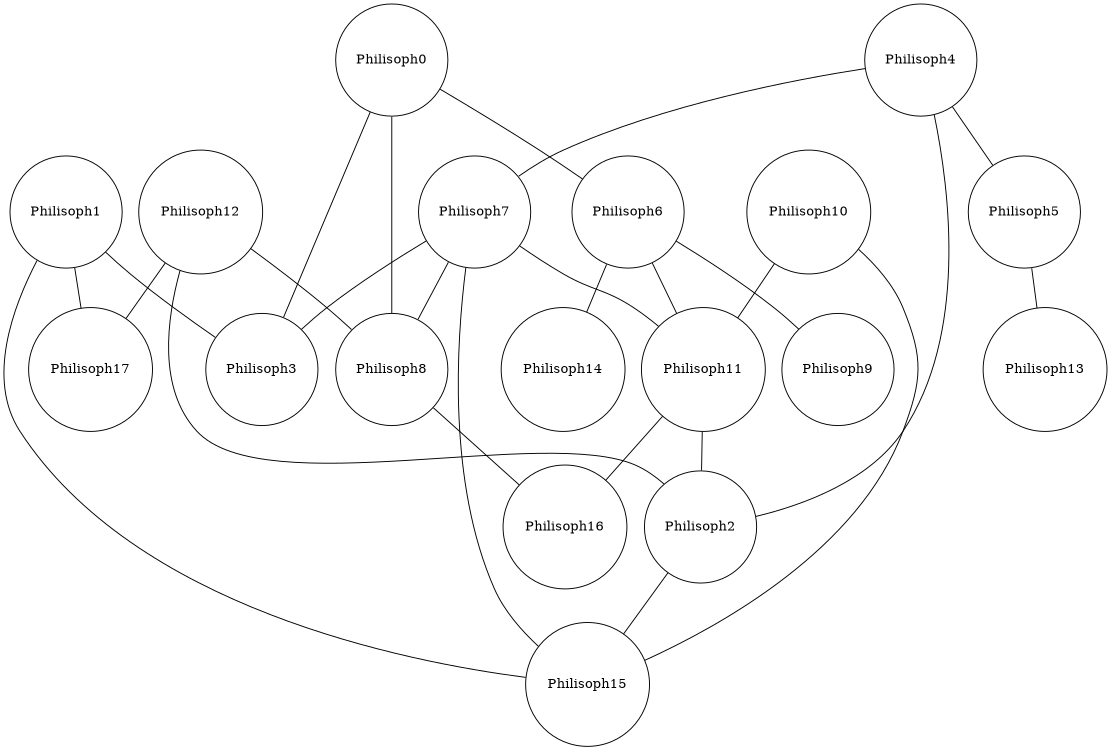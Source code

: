 graph ClusterNodes {
		graph [ dpi = 600 ]; 
		rankdir=UD;
		size="8,5";
		node [shape = circle];
	Philisoph0 -- Philisoph8
	Philisoph0 -- Philisoph6
	Philisoph0 -- Philisoph3
	Philisoph1 -- Philisoph3
	Philisoph1 -- Philisoph15
	Philisoph1 -- Philisoph17
	Philisoph10 -- Philisoph15
	Philisoph10 -- Philisoph11
	Philisoph12 -- Philisoph2
	Philisoph12 -- Philisoph17
	Philisoph12 -- Philisoph8
	Philisoph4 -- Philisoph7
	Philisoph4 -- Philisoph2
	Philisoph4 -- Philisoph5
	Philisoph5 -- Philisoph13
	Philisoph6 -- Philisoph14
	Philisoph6 -- Philisoph9
	Philisoph6 -- Philisoph11
	Philisoph7 -- Philisoph15
	Philisoph7 -- Philisoph3
	Philisoph7 -- Philisoph11
	Philisoph7 -- Philisoph8
	Philisoph11 -- Philisoph16
	Philisoph11 -- Philisoph2
	Philisoph2 -- Philisoph15
	Philisoph8 -- Philisoph16
}
